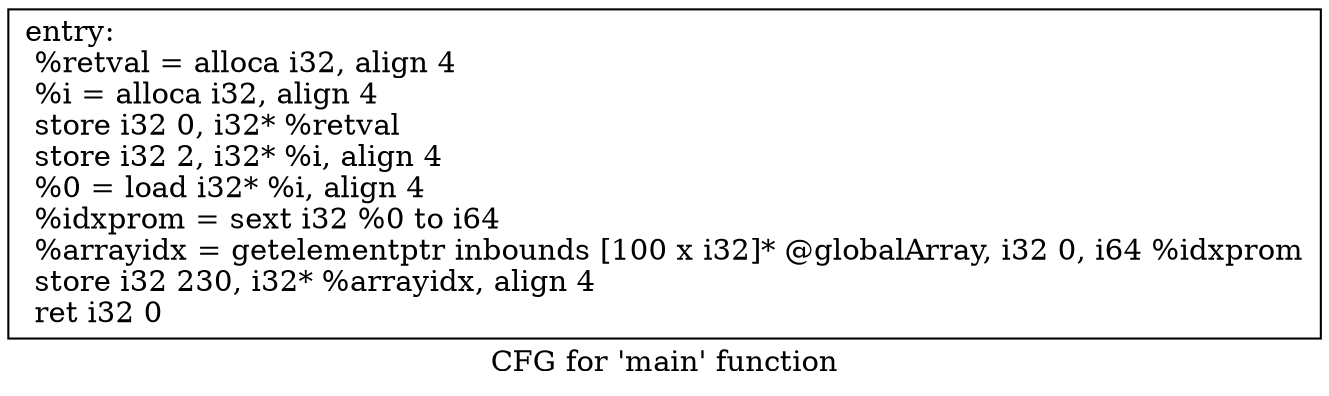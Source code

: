 digraph "CFG for 'main' function" {
	label="CFG for 'main' function";

	Node0x18c99c0 [shape=record,label="{entry:\l  %retval = alloca i32, align 4\l  %i = alloca i32, align 4\l  store i32 0, i32* %retval\l  store i32 2, i32* %i, align 4\l  %0 = load i32* %i, align 4\l  %idxprom = sext i32 %0 to i64\l  %arrayidx = getelementptr inbounds [100 x i32]* @globalArray, i32 0, i64 %idxprom\l  store i32 230, i32* %arrayidx, align 4\l  ret i32 0\l}"];
}
